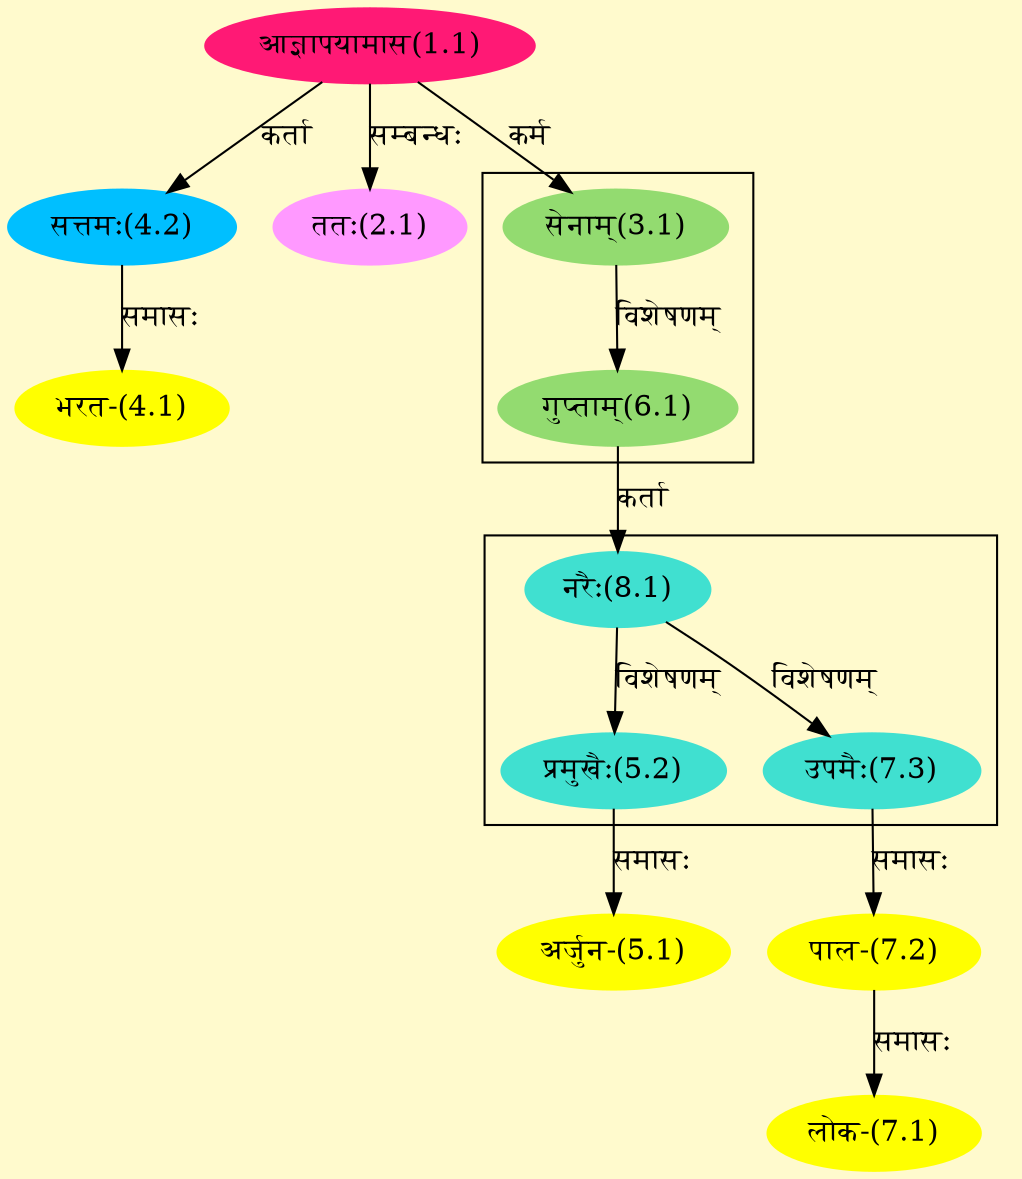 digraph G{
rankdir=BT;
 compound=true;
 bgcolor="lemonchiffon1";

subgraph cluster_1{
Node5_2 [style=filled, color="#40E0D0" label = "प्रमुखैः(5.2)"]
Node8_1 [style=filled, color="#40E0D0" label = "नरैः(8.1)"]
Node7_3 [style=filled, color="#40E0D0" label = "उपमैः(7.3)"]

}

subgraph cluster_2{
Node6_1 [style=filled, color="#93DB70" label = "गुप्ताम्(6.1)"]
Node3_1 [style=filled, color="#93DB70" label = "सेनाम्(3.1)"]

}
Node1_1 [style=filled, color="#FF1975" label = "आज्ञापयामास(1.1)"]
Node4_2 [style=filled, color="#00BFFF" label = "सत्तमः(4.2)"]
Node2_1 [style=filled, color="#FF99FF" label = "ततः(2.1)"]
Node3_1 [style=filled, color="#93DB70" label = "सेनाम्(3.1)"]
Node4_1 [style=filled, color="#FFFF00" label = "भरत-(4.1)"]
Node5_1 [style=filled, color="#FFFF00" label = "अर्जुन-(5.1)"]
Node5_2 [style=filled, color="#40E0D0" label = "प्रमुखैः(5.2)"]
Node7_1 [style=filled, color="#FFFF00" label = "लोक-(7.1)"]
Node7_2 [style=filled, color="#FFFF00" label = "पाल-(7.2)"]
Node7_3 [style=filled, color="#40E0D0" label = "उपमैः(7.3)"]
Node8_1 [style=filled, color="#40E0D0" label = "नरैः(8.1)"]
Node6_1 [style=filled, color="#93DB70" label = "गुप्ताम्(6.1)"]
/* Start of Relations section */

Node2_1 -> Node1_1 [  label="सम्बन्धः"  dir="back" ]
Node3_1 -> Node1_1 [  label="कर्म"  dir="back" ]
Node4_1 -> Node4_2 [  label="समासः"  dir="back" ]
Node4_2 -> Node1_1 [  label="कर्ता"  dir="back" ]
Node5_1 -> Node5_2 [  label="समासः"  dir="back" ]
Node5_2 -> Node8_1 [  label="विशेषणम्"  dir="back" ]
Node6_1 -> Node3_1 [  label="विशेषणम्"  dir="back" ]
Node7_1 -> Node7_2 [  label="समासः"  dir="back" ]
Node7_2 -> Node7_3 [  label="समासः"  dir="back" ]
Node7_3 -> Node8_1 [  label="विशेषणम्"  dir="back" ]
Node8_1 -> Node6_1 [  label="कर्ता"  dir="back" ]
}
